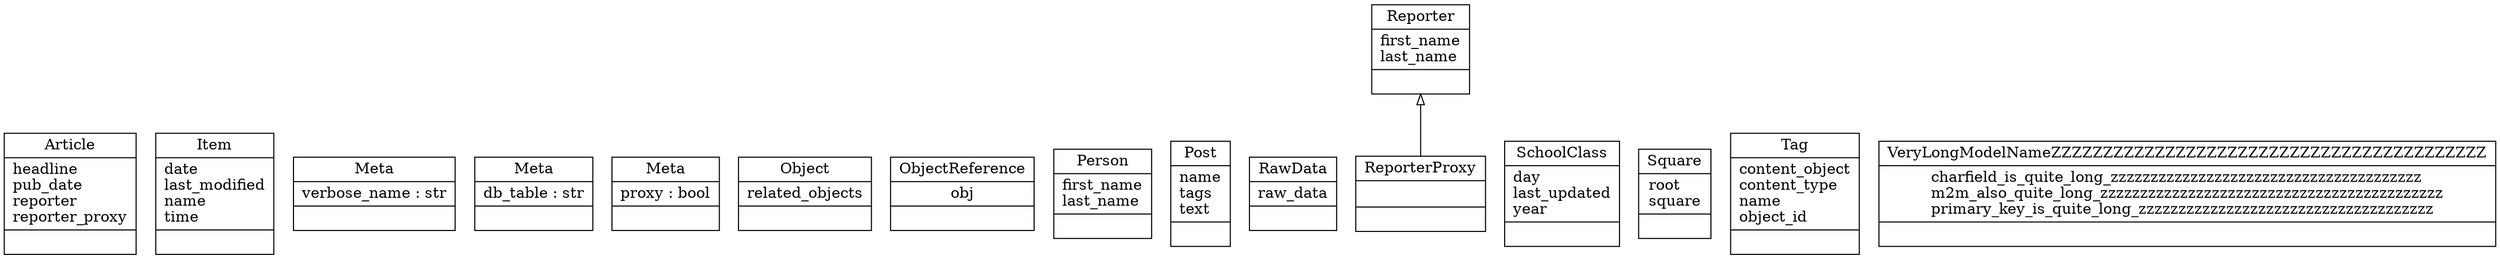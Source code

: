 digraph "classes_13" {
rankdir=BT
charset="utf-8"
"backends.models.Article" [color="black", fontcolor="black", label=<{Article|headline<br ALIGN="LEFT"/>pub_date<br ALIGN="LEFT"/>reporter<br ALIGN="LEFT"/>reporter_proxy<br ALIGN="LEFT"/>|}>, shape="record", style="solid"];
"backends.models.Item" [color="black", fontcolor="black", label=<{Item|date<br ALIGN="LEFT"/>last_modified<br ALIGN="LEFT"/>name<br ALIGN="LEFT"/>time<br ALIGN="LEFT"/>|}>, shape="record", style="solid"];
"backends.models.VeryLongModelNameZZZZZZZZZZZZZZZZZZZZZZZZZZZZZZZZZZZZZZZZZZ.Meta" [color="black", fontcolor="black", label=<{Meta|verbose_name : str<br ALIGN="LEFT"/>|}>, shape="record", style="solid"];
"backends.models.Post.Meta" [color="black", fontcolor="black", label=<{Meta|db_table : str<br ALIGN="LEFT"/>|}>, shape="record", style="solid"];
"backends.models.ReporterProxy.Meta" [color="black", fontcolor="black", label=<{Meta|proxy : bool<br ALIGN="LEFT"/>|}>, shape="record", style="solid"];
"backends.models.Object" [color="black", fontcolor="black", label=<{Object|related_objects<br ALIGN="LEFT"/>|}>, shape="record", style="solid"];
"backends.models.ObjectReference" [color="black", fontcolor="black", label=<{ObjectReference|obj<br ALIGN="LEFT"/>|}>, shape="record", style="solid"];
"backends.models.Person" [color="black", fontcolor="black", label=<{Person|first_name<br ALIGN="LEFT"/>last_name<br ALIGN="LEFT"/>|}>, shape="record", style="solid"];
"backends.models.Post" [color="black", fontcolor="black", label=<{Post|name<br ALIGN="LEFT"/>tags<br ALIGN="LEFT"/>text<br ALIGN="LEFT"/>|}>, shape="record", style="solid"];
"backends.models.RawData" [color="black", fontcolor="black", label=<{RawData|raw_data<br ALIGN="LEFT"/>|}>, shape="record", style="solid"];
"backends.models.Reporter" [color="black", fontcolor="black", label=<{Reporter|first_name<br ALIGN="LEFT"/>last_name<br ALIGN="LEFT"/>|}>, shape="record", style="solid"];
"backends.models.ReporterProxy" [color="black", fontcolor="black", label=<{ReporterProxy|<br ALIGN="LEFT"/>|}>, shape="record", style="solid"];
"backends.models.SchoolClass" [color="black", fontcolor="black", label=<{SchoolClass|day<br ALIGN="LEFT"/>last_updated<br ALIGN="LEFT"/>year<br ALIGN="LEFT"/>|}>, shape="record", style="solid"];
"backends.models.Square" [color="black", fontcolor="black", label=<{Square|root<br ALIGN="LEFT"/>square<br ALIGN="LEFT"/>|}>, shape="record", style="solid"];
"backends.models.Tag" [color="black", fontcolor="black", label=<{Tag|content_object<br ALIGN="LEFT"/>content_type<br ALIGN="LEFT"/>name<br ALIGN="LEFT"/>object_id<br ALIGN="LEFT"/>|}>, shape="record", style="solid"];
"backends.models.VeryLongModelNameZZZZZZZZZZZZZZZZZZZZZZZZZZZZZZZZZZZZZZZZZZ" [color="black", fontcolor="black", label=<{VeryLongModelNameZZZZZZZZZZZZZZZZZZZZZZZZZZZZZZZZZZZZZZZZZZ|charfield_is_quite_long_zzzzzzzzzzzzzzzzzzzzzzzzzzzzzzzzzzzzzzz<br ALIGN="LEFT"/>m2m_also_quite_long_zzzzzzzzzzzzzzzzzzzzzzzzzzzzzzzzzzzzzzzzzzz<br ALIGN="LEFT"/>primary_key_is_quite_long_zzzzzzzzzzzzzzzzzzzzzzzzzzzzzzzzzzzzz<br ALIGN="LEFT"/>|}>, shape="record", style="solid"];
"backends.models.ReporterProxy" -> "backends.models.Reporter" [arrowhead="empty", arrowtail="none"];
}
